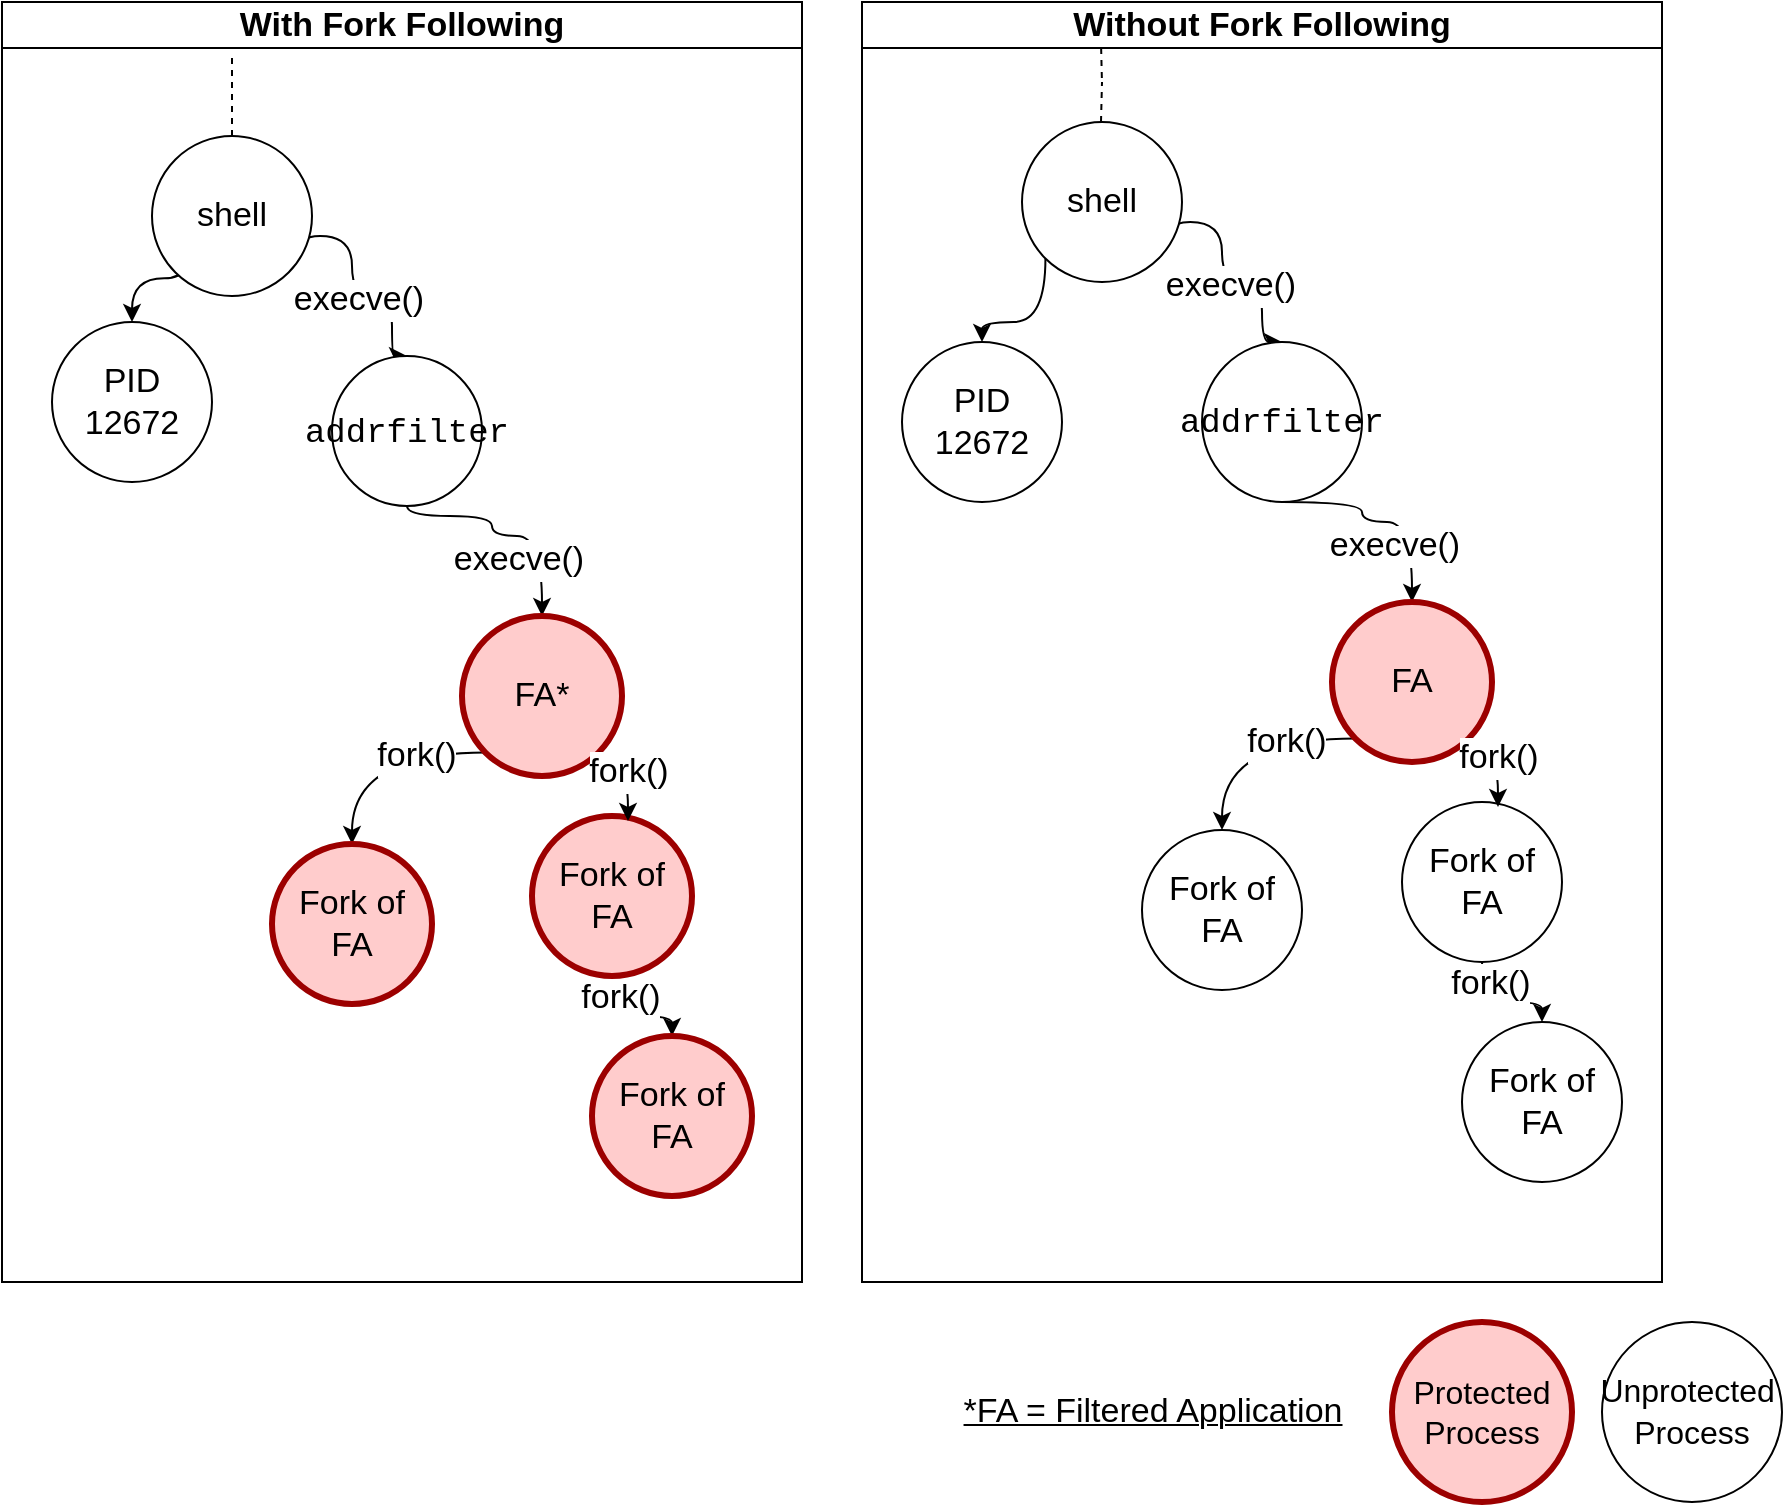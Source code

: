 <mxfile version="26.2.15">
  <diagram name="Page-1" id="45a6_D2YwnQw7eydpdMG">
    <mxGraphModel dx="1234" dy="898" grid="1" gridSize="10" guides="1" tooltips="1" connect="1" arrows="1" fold="1" page="1" pageScale="1" pageWidth="1169" pageHeight="827" math="0" shadow="0">
      <root>
        <mxCell id="0" />
        <mxCell id="1" parent="0" />
        <mxCell id="LE_znHIpe_kyLAJ8eU4S-43" value="With Fork Following" style="swimlane;whiteSpace=wrap;html=1;container=0;fontSize=17;" parent="1" vertex="1">
          <mxGeometry x="140" y="60" width="400" height="640" as="geometry" />
        </mxCell>
        <mxCell id="LE_znHIpe_kyLAJ8eU4S-19" style="edgeStyle=orthogonalEdgeStyle;rounded=0;orthogonalLoop=1;jettySize=auto;html=1;exitX=1;exitY=1;exitDx=0;exitDy=0;entryX=0.5;entryY=0;entryDx=0;entryDy=0;curved=1;fontSize=17;" parent="1" source="LE_znHIpe_kyLAJ8eU4S-23" target="LE_znHIpe_kyLAJ8eU4S-27" edge="1">
          <mxGeometry relative="1" as="geometry">
            <Array as="points">
              <mxPoint x="718" y="170" />
              <mxPoint x="750" y="170" />
              <mxPoint x="750" y="200" />
              <mxPoint x="770" y="200" />
            </Array>
          </mxGeometry>
        </mxCell>
        <mxCell id="LE_znHIpe_kyLAJ8eU4S-20" value="execve()" style="edgeLabel;html=1;align=center;verticalAlign=middle;resizable=0;points=[];fontSize=17;" parent="LE_znHIpe_kyLAJ8eU4S-19" vertex="1" connectable="0">
          <mxGeometry x="0.2" y="-2" relative="1" as="geometry">
            <mxPoint as="offset" />
          </mxGeometry>
        </mxCell>
        <mxCell id="LE_znHIpe_kyLAJ8eU4S-21" style="edgeStyle=orthogonalEdgeStyle;rounded=0;orthogonalLoop=1;jettySize=auto;html=1;exitX=0;exitY=1;exitDx=0;exitDy=0;entryX=0.5;entryY=0;entryDx=0;entryDy=0;curved=1;fontSize=17;" parent="1" source="LE_znHIpe_kyLAJ8eU4S-23" target="LE_znHIpe_kyLAJ8eU4S-24" edge="1">
          <mxGeometry relative="1" as="geometry" />
        </mxCell>
        <mxCell id="LE_znHIpe_kyLAJ8eU4S-23" value="shell" style="ellipse;whiteSpace=wrap;html=1;aspect=fixed;fontSize=17;" parent="1" vertex="1">
          <mxGeometry x="650" y="120" width="80" height="80" as="geometry" />
        </mxCell>
        <mxCell id="LE_znHIpe_kyLAJ8eU4S-24" value="PID&lt;div&gt;12672&lt;/div&gt;" style="ellipse;whiteSpace=wrap;html=1;aspect=fixed;fontSize=17;" parent="1" vertex="1">
          <mxGeometry x="590" y="230" width="80" height="80" as="geometry" />
        </mxCell>
        <mxCell id="LE_znHIpe_kyLAJ8eU4S-25" style="edgeStyle=orthogonalEdgeStyle;rounded=0;orthogonalLoop=1;jettySize=auto;html=1;exitX=0.5;exitY=1;exitDx=0;exitDy=0;entryX=0.5;entryY=0;entryDx=0;entryDy=0;curved=1;fontSize=17;" parent="1" source="LE_znHIpe_kyLAJ8eU4S-27" target="LE_znHIpe_kyLAJ8eU4S-30" edge="1">
          <mxGeometry relative="1" as="geometry">
            <Array as="points">
              <mxPoint x="820" y="310" />
              <mxPoint x="820" y="320" />
              <mxPoint x="845" y="320" />
            </Array>
          </mxGeometry>
        </mxCell>
        <mxCell id="LE_znHIpe_kyLAJ8eU4S-26" value="execve()" style="edgeLabel;html=1;align=center;verticalAlign=middle;resizable=0;points=[];fontSize=17;" parent="LE_znHIpe_kyLAJ8eU4S-25" vertex="1" connectable="0">
          <mxGeometry x="0.22" y="-6" relative="1" as="geometry">
            <mxPoint x="-4" y="6" as="offset" />
          </mxGeometry>
        </mxCell>
        <mxCell id="LE_znHIpe_kyLAJ8eU4S-27" value="&lt;font face=&quot;Courier New&quot;&gt;addrfilter&lt;/font&gt;" style="ellipse;whiteSpace=wrap;html=1;aspect=fixed;fontSize=17;" parent="1" vertex="1">
          <mxGeometry x="740" y="230" width="80" height="80" as="geometry" />
        </mxCell>
        <mxCell id="LE_znHIpe_kyLAJ8eU4S-28" style="edgeStyle=orthogonalEdgeStyle;rounded=0;orthogonalLoop=1;jettySize=auto;html=1;exitX=0;exitY=1;exitDx=0;exitDy=0;entryX=0.5;entryY=0;entryDx=0;entryDy=0;curved=1;fontSize=17;" parent="1" source="LE_znHIpe_kyLAJ8eU4S-30" target="LE_znHIpe_kyLAJ8eU4S-35" edge="1">
          <mxGeometry relative="1" as="geometry" />
        </mxCell>
        <mxCell id="LE_znHIpe_kyLAJ8eU4S-29" value="fork()" style="edgeLabel;html=1;align=center;verticalAlign=middle;resizable=0;points=[];fontSize=17;" parent="LE_znHIpe_kyLAJ8eU4S-28" vertex="1" connectable="0">
          <mxGeometry x="-0.382" y="1" relative="1" as="geometry">
            <mxPoint as="offset" />
          </mxGeometry>
        </mxCell>
        <mxCell id="LE_znHIpe_kyLAJ8eU4S-30" value="FA" style="ellipse;whiteSpace=wrap;html=1;aspect=fixed;strokeWidth=3;strokeColor=light-dark(#9c0000, #ededed);fillColor=#FFCCCC;fontSize=17;" parent="1" vertex="1">
          <mxGeometry x="805" y="360" width="80" height="80" as="geometry" />
        </mxCell>
        <mxCell id="LE_znHIpe_kyLAJ8eU4S-31" style="edgeStyle=orthogonalEdgeStyle;rounded=0;orthogonalLoop=1;jettySize=auto;html=1;exitX=0.5;exitY=1;exitDx=0;exitDy=0;curved=1;fontSize=17;" parent="1" source="LE_znHIpe_kyLAJ8eU4S-33" target="LE_znHIpe_kyLAJ8eU4S-36" edge="1">
          <mxGeometry relative="1" as="geometry" />
        </mxCell>
        <mxCell id="LE_znHIpe_kyLAJ8eU4S-32" value="fork()" style="edgeLabel;html=1;align=center;verticalAlign=middle;resizable=0;points=[];fontSize=17;" parent="LE_znHIpe_kyLAJ8eU4S-31" vertex="1" connectable="0">
          <mxGeometry x="-0.65" y="4" relative="1" as="geometry">
            <mxPoint as="offset" />
          </mxGeometry>
        </mxCell>
        <mxCell id="LE_znHIpe_kyLAJ8eU4S-33" value="Fork of FA" style="ellipse;whiteSpace=wrap;html=1;aspect=fixed;strokeWidth=1;strokeColor=light-dark(#000000,#EDEDED);fontSize=17;" parent="1" vertex="1">
          <mxGeometry x="840" y="460" width="80" height="80" as="geometry" />
        </mxCell>
        <mxCell id="LE_znHIpe_kyLAJ8eU4S-34" value="fork()" style="edgeStyle=orthogonalEdgeStyle;rounded=0;orthogonalLoop=1;jettySize=auto;html=1;exitX=1;exitY=1;exitDx=0;exitDy=0;entryX=0.6;entryY=0.031;entryDx=0;entryDy=0;entryPerimeter=0;curved=1;fontSize=17;" parent="1" source="LE_znHIpe_kyLAJ8eU4S-30" target="LE_znHIpe_kyLAJ8eU4S-33" edge="1">
          <mxGeometry relative="1" as="geometry" />
        </mxCell>
        <mxCell id="LE_znHIpe_kyLAJ8eU4S-35" value="Fork of FA" style="ellipse;whiteSpace=wrap;html=1;aspect=fixed;strokeWidth=1;strokeColor=light-dark(#000000,#EDEDED);fontSize=17;" parent="1" vertex="1">
          <mxGeometry x="710" y="474" width="80" height="80" as="geometry" />
        </mxCell>
        <mxCell id="LE_znHIpe_kyLAJ8eU4S-36" value="Fork of FA" style="ellipse;whiteSpace=wrap;html=1;aspect=fixed;strokeWidth=1;strokeColor=light-dark(#000000,#EDEDED);fontSize=17;" parent="1" vertex="1">
          <mxGeometry x="870" y="570" width="80" height="80" as="geometry" />
        </mxCell>
        <mxCell id="LE_znHIpe_kyLAJ8eU4S-37" style="edgeStyle=orthogonalEdgeStyle;rounded=0;orthogonalLoop=1;jettySize=auto;html=1;exitX=0.5;exitY=0;exitDx=0;exitDy=0;endArrow=none;startFill=0;dashed=1;fontSize=17;" parent="1" edge="1">
          <mxGeometry relative="1" as="geometry">
            <mxPoint x="689.5" y="80" as="targetPoint" />
            <mxPoint x="689.5" y="120" as="sourcePoint" />
          </mxGeometry>
        </mxCell>
        <mxCell id="LE_znHIpe_kyLAJ8eU4S-2" value="PID&lt;div&gt;12672&lt;/div&gt;" style="ellipse;whiteSpace=wrap;html=1;aspect=fixed;container=0;fontSize=17;" parent="1" vertex="1">
          <mxGeometry x="165" y="220" width="80" height="80" as="geometry" />
        </mxCell>
        <mxCell id="LE_znHIpe_kyLAJ8eU4S-4" style="edgeStyle=orthogonalEdgeStyle;rounded=0;orthogonalLoop=1;jettySize=auto;html=1;exitX=1;exitY=1;exitDx=0;exitDy=0;entryX=0.5;entryY=0;entryDx=0;entryDy=0;curved=1;fontSize=17;" parent="1" source="LE_znHIpe_kyLAJ8eU4S-1" target="LE_znHIpe_kyLAJ8eU4S-3" edge="1">
          <mxGeometry relative="1" as="geometry">
            <Array as="points">
              <mxPoint x="283" y="177" />
              <mxPoint x="315" y="177" />
              <mxPoint x="315" y="207" />
              <mxPoint x="335" y="207" />
            </Array>
          </mxGeometry>
        </mxCell>
        <mxCell id="LE_znHIpe_kyLAJ8eU4S-5" value="execve()" style="edgeLabel;html=1;align=center;verticalAlign=middle;resizable=0;points=[];container=0;fontSize=17;" parent="LE_znHIpe_kyLAJ8eU4S-4" vertex="1" connectable="0">
          <mxGeometry x="0.2" y="-2" relative="1" as="geometry">
            <mxPoint as="offset" />
          </mxGeometry>
        </mxCell>
        <mxCell id="LE_znHIpe_kyLAJ8eU4S-17" style="edgeStyle=orthogonalEdgeStyle;rounded=0;orthogonalLoop=1;jettySize=auto;html=1;exitX=0;exitY=1;exitDx=0;exitDy=0;curved=1;entryX=0.5;entryY=0;entryDx=0;entryDy=0;fontSize=17;" parent="1" target="LE_znHIpe_kyLAJ8eU4S-2" edge="1">
          <mxGeometry relative="1" as="geometry">
            <mxPoint x="236.716" y="175.284" as="sourcePoint" />
            <mxPoint x="205" y="217" as="targetPoint" />
          </mxGeometry>
        </mxCell>
        <mxCell id="LE_znHIpe_kyLAJ8eU4S-18" style="edgeStyle=orthogonalEdgeStyle;rounded=0;orthogonalLoop=1;jettySize=auto;html=1;exitX=0.5;exitY=0;exitDx=0;exitDy=0;endArrow=none;startFill=0;dashed=1;fontSize=17;" parent="1" source="LE_znHIpe_kyLAJ8eU4S-1" edge="1">
          <mxGeometry relative="1" as="geometry">
            <mxPoint x="255" y="87" as="targetPoint" />
          </mxGeometry>
        </mxCell>
        <mxCell id="LE_znHIpe_kyLAJ8eU4S-1" value="shell" style="ellipse;whiteSpace=wrap;html=1;aspect=fixed;container=0;fontSize=17;" parent="1" vertex="1">
          <mxGeometry x="215" y="127" width="80" height="80" as="geometry" />
        </mxCell>
        <mxCell id="LE_znHIpe_kyLAJ8eU4S-7" style="edgeStyle=orthogonalEdgeStyle;rounded=0;orthogonalLoop=1;jettySize=auto;html=1;exitX=0.5;exitY=1;exitDx=0;exitDy=0;entryX=0.5;entryY=0;entryDx=0;entryDy=0;curved=1;fontSize=17;" parent="1" source="LE_znHIpe_kyLAJ8eU4S-3" target="LE_znHIpe_kyLAJ8eU4S-6" edge="1">
          <mxGeometry relative="1" as="geometry">
            <Array as="points">
              <mxPoint x="385" y="317" />
              <mxPoint x="385" y="327" />
              <mxPoint x="410" y="327" />
            </Array>
          </mxGeometry>
        </mxCell>
        <mxCell id="LE_znHIpe_kyLAJ8eU4S-9" value="execve()" style="edgeLabel;html=1;align=center;verticalAlign=middle;resizable=0;points=[];container=0;fontSize=17;" parent="LE_znHIpe_kyLAJ8eU4S-7" vertex="1" connectable="0">
          <mxGeometry x="0.22" y="-6" relative="1" as="geometry">
            <mxPoint x="-4" y="6" as="offset" />
          </mxGeometry>
        </mxCell>
        <mxCell id="LE_znHIpe_kyLAJ8eU4S-3" value="&lt;font face=&quot;Courier New&quot;&gt;addrfilter&lt;/font&gt;" style="ellipse;whiteSpace=wrap;html=1;aspect=fixed;container=0;fontSize=17;" parent="1" vertex="1">
          <mxGeometry x="305" y="237" width="75" height="75" as="geometry" />
        </mxCell>
        <mxCell id="LE_znHIpe_kyLAJ8eU4S-13" style="edgeStyle=orthogonalEdgeStyle;rounded=0;orthogonalLoop=1;jettySize=auto;html=1;exitX=0;exitY=1;exitDx=0;exitDy=0;entryX=0.5;entryY=0;entryDx=0;entryDy=0;curved=1;fontSize=17;" parent="1" source="LE_znHIpe_kyLAJ8eU4S-6" target="LE_znHIpe_kyLAJ8eU4S-11" edge="1">
          <mxGeometry relative="1" as="geometry" />
        </mxCell>
        <mxCell id="LE_znHIpe_kyLAJ8eU4S-15" value="fork()" style="edgeLabel;html=1;align=center;verticalAlign=middle;resizable=0;points=[];container=0;fontSize=17;" parent="LE_znHIpe_kyLAJ8eU4S-13" vertex="1" connectable="0">
          <mxGeometry x="-0.382" y="1" relative="1" as="geometry">
            <mxPoint as="offset" />
          </mxGeometry>
        </mxCell>
        <mxCell id="LE_znHIpe_kyLAJ8eU4S-6" value="FA*" style="ellipse;whiteSpace=wrap;html=1;aspect=fixed;strokeWidth=3;strokeColor=light-dark(#9c0000, #ededed);container=0;fillColor=#FFCCCC;fontSize=17;" parent="1" vertex="1">
          <mxGeometry x="370" y="367" width="80" height="80" as="geometry" />
        </mxCell>
        <mxCell id="LE_znHIpe_kyLAJ8eU4S-14" style="edgeStyle=orthogonalEdgeStyle;rounded=0;orthogonalLoop=1;jettySize=auto;html=1;exitX=0.5;exitY=1;exitDx=0;exitDy=0;curved=1;fontSize=17;" parent="1" source="LE_znHIpe_kyLAJ8eU4S-8" target="LE_znHIpe_kyLAJ8eU4S-12" edge="1">
          <mxGeometry relative="1" as="geometry" />
        </mxCell>
        <mxCell id="LE_znHIpe_kyLAJ8eU4S-16" value="fork()" style="edgeLabel;html=1;align=center;verticalAlign=middle;resizable=0;points=[];container=0;fontSize=17;" parent="LE_znHIpe_kyLAJ8eU4S-14" vertex="1" connectable="0">
          <mxGeometry x="-0.65" y="4" relative="1" as="geometry">
            <mxPoint as="offset" />
          </mxGeometry>
        </mxCell>
        <mxCell id="LE_znHIpe_kyLAJ8eU4S-8" value="Fork of&lt;div&gt;FA&lt;/div&gt;" style="ellipse;whiteSpace=wrap;html=1;aspect=fixed;strokeWidth=3;strokeColor=light-dark(#9c0000, #ededed);container=0;fillColor=#FFCCCC;fontSize=17;" parent="1" vertex="1">
          <mxGeometry x="405" y="467" width="80" height="80" as="geometry" />
        </mxCell>
        <mxCell id="LE_znHIpe_kyLAJ8eU4S-10" value="fork()" style="edgeStyle=orthogonalEdgeStyle;rounded=0;orthogonalLoop=1;jettySize=auto;html=1;exitX=1;exitY=1;exitDx=0;exitDy=0;entryX=0.6;entryY=0.031;entryDx=0;entryDy=0;entryPerimeter=0;curved=1;fontSize=17;" parent="1" source="LE_znHIpe_kyLAJ8eU4S-6" target="LE_znHIpe_kyLAJ8eU4S-8" edge="1">
          <mxGeometry relative="1" as="geometry" />
        </mxCell>
        <mxCell id="LE_znHIpe_kyLAJ8eU4S-11" value="Fork of&lt;div&gt;FA&lt;/div&gt;" style="ellipse;whiteSpace=wrap;html=1;aspect=fixed;strokeWidth=3;strokeColor=light-dark(#9c0000, #ededed);container=0;fillColor=#FFCCCC;fontSize=17;" parent="1" vertex="1">
          <mxGeometry x="275" y="481" width="80" height="80" as="geometry" />
        </mxCell>
        <mxCell id="LE_znHIpe_kyLAJ8eU4S-12" value="Fork of FA" style="ellipse;whiteSpace=wrap;html=1;aspect=fixed;strokeWidth=3;strokeColor=light-dark(#9c0000, #ededed);container=0;fillColor=#FFCCCC;fontSize=17;" parent="1" vertex="1">
          <mxGeometry x="435" y="577" width="80" height="80" as="geometry" />
        </mxCell>
        <mxCell id="LE_znHIpe_kyLAJ8eU4S-83" value="Without Fork Following" style="swimlane;whiteSpace=wrap;html=1;container=0;fontSize=17;" parent="1" vertex="1">
          <mxGeometry x="570" y="60" width="400" height="640" as="geometry" />
        </mxCell>
        <mxCell id="LE_znHIpe_kyLAJ8eU4S-38" value="&lt;font style=&quot;font-size: 16px;&quot;&gt;Unprotected&amp;nbsp;&lt;/font&gt;&lt;div&gt;&lt;font style=&quot;font-size: 16px;&quot;&gt;Process&lt;/font&gt;&lt;/div&gt;" style="ellipse;whiteSpace=wrap;html=1;aspect=fixed;fontSize=17;" parent="1" vertex="1">
          <mxGeometry x="940" y="720" width="90" height="90" as="geometry" />
        </mxCell>
        <mxCell id="LE_znHIpe_kyLAJ8eU4S-39" value="Protected&lt;div&gt;Process&lt;/div&gt;" style="ellipse;whiteSpace=wrap;html=1;aspect=fixed;strokeWidth=3;strokeColor=light-dark(#9c0000, #ededed);fillColor=#FFCCCC;fontSize=16;" parent="1" vertex="1">
          <mxGeometry x="835" y="720" width="90" height="90" as="geometry" />
        </mxCell>
        <mxCell id="dayEpoQBVz6itDC-RxhQ-1" value="&lt;font style=&quot;font-size: 17px;&quot;&gt;*FA = Filtered Application&lt;/font&gt;" style="text;html=1;align=center;verticalAlign=middle;resizable=0;points=[];autosize=1;strokeColor=none;fillColor=none;fontFamily=Helvetica;fontStyle=4" vertex="1" parent="1">
          <mxGeometry x="610" y="750" width="210" height="30" as="geometry" />
        </mxCell>
      </root>
    </mxGraphModel>
  </diagram>
</mxfile>

